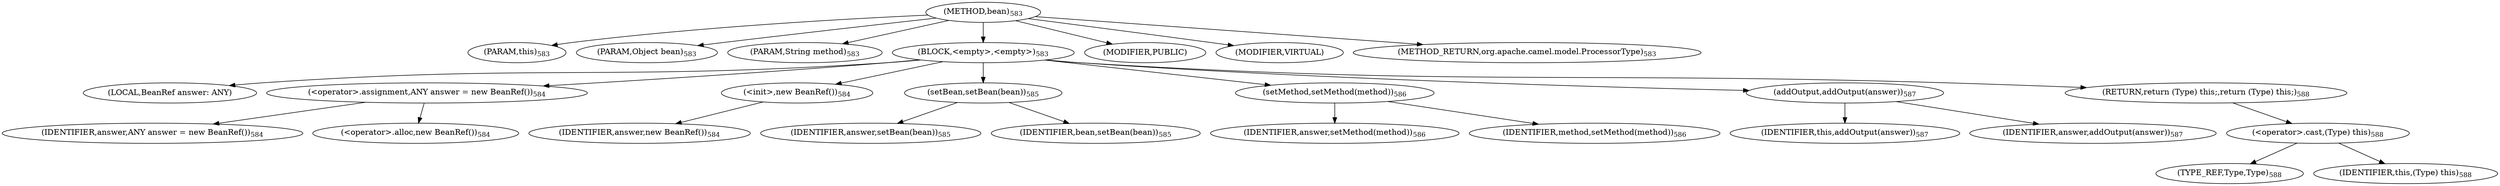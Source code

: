 digraph "bean" {  
"1169" [label = <(METHOD,bean)<SUB>583</SUB>> ]
"158" [label = <(PARAM,this)<SUB>583</SUB>> ]
"1170" [label = <(PARAM,Object bean)<SUB>583</SUB>> ]
"1171" [label = <(PARAM,String method)<SUB>583</SUB>> ]
"1172" [label = <(BLOCK,&lt;empty&gt;,&lt;empty&gt;)<SUB>583</SUB>> ]
"156" [label = <(LOCAL,BeanRef answer: ANY)> ]
"1173" [label = <(&lt;operator&gt;.assignment,ANY answer = new BeanRef())<SUB>584</SUB>> ]
"1174" [label = <(IDENTIFIER,answer,ANY answer = new BeanRef())<SUB>584</SUB>> ]
"1175" [label = <(&lt;operator&gt;.alloc,new BeanRef())<SUB>584</SUB>> ]
"1176" [label = <(&lt;init&gt;,new BeanRef())<SUB>584</SUB>> ]
"155" [label = <(IDENTIFIER,answer,new BeanRef())<SUB>584</SUB>> ]
"1177" [label = <(setBean,setBean(bean))<SUB>585</SUB>> ]
"1178" [label = <(IDENTIFIER,answer,setBean(bean))<SUB>585</SUB>> ]
"1179" [label = <(IDENTIFIER,bean,setBean(bean))<SUB>585</SUB>> ]
"1180" [label = <(setMethod,setMethod(method))<SUB>586</SUB>> ]
"1181" [label = <(IDENTIFIER,answer,setMethod(method))<SUB>586</SUB>> ]
"1182" [label = <(IDENTIFIER,method,setMethod(method))<SUB>586</SUB>> ]
"1183" [label = <(addOutput,addOutput(answer))<SUB>587</SUB>> ]
"157" [label = <(IDENTIFIER,this,addOutput(answer))<SUB>587</SUB>> ]
"1184" [label = <(IDENTIFIER,answer,addOutput(answer))<SUB>587</SUB>> ]
"1185" [label = <(RETURN,return (Type) this;,return (Type) this;)<SUB>588</SUB>> ]
"1186" [label = <(&lt;operator&gt;.cast,(Type) this)<SUB>588</SUB>> ]
"1187" [label = <(TYPE_REF,Type,Type)<SUB>588</SUB>> ]
"159" [label = <(IDENTIFIER,this,(Type) this)<SUB>588</SUB>> ]
"1188" [label = <(MODIFIER,PUBLIC)> ]
"1189" [label = <(MODIFIER,VIRTUAL)> ]
"1190" [label = <(METHOD_RETURN,org.apache.camel.model.ProcessorType)<SUB>583</SUB>> ]
  "1169" -> "158" 
  "1169" -> "1170" 
  "1169" -> "1171" 
  "1169" -> "1172" 
  "1169" -> "1188" 
  "1169" -> "1189" 
  "1169" -> "1190" 
  "1172" -> "156" 
  "1172" -> "1173" 
  "1172" -> "1176" 
  "1172" -> "1177" 
  "1172" -> "1180" 
  "1172" -> "1183" 
  "1172" -> "1185" 
  "1173" -> "1174" 
  "1173" -> "1175" 
  "1176" -> "155" 
  "1177" -> "1178" 
  "1177" -> "1179" 
  "1180" -> "1181" 
  "1180" -> "1182" 
  "1183" -> "157" 
  "1183" -> "1184" 
  "1185" -> "1186" 
  "1186" -> "1187" 
  "1186" -> "159" 
}
